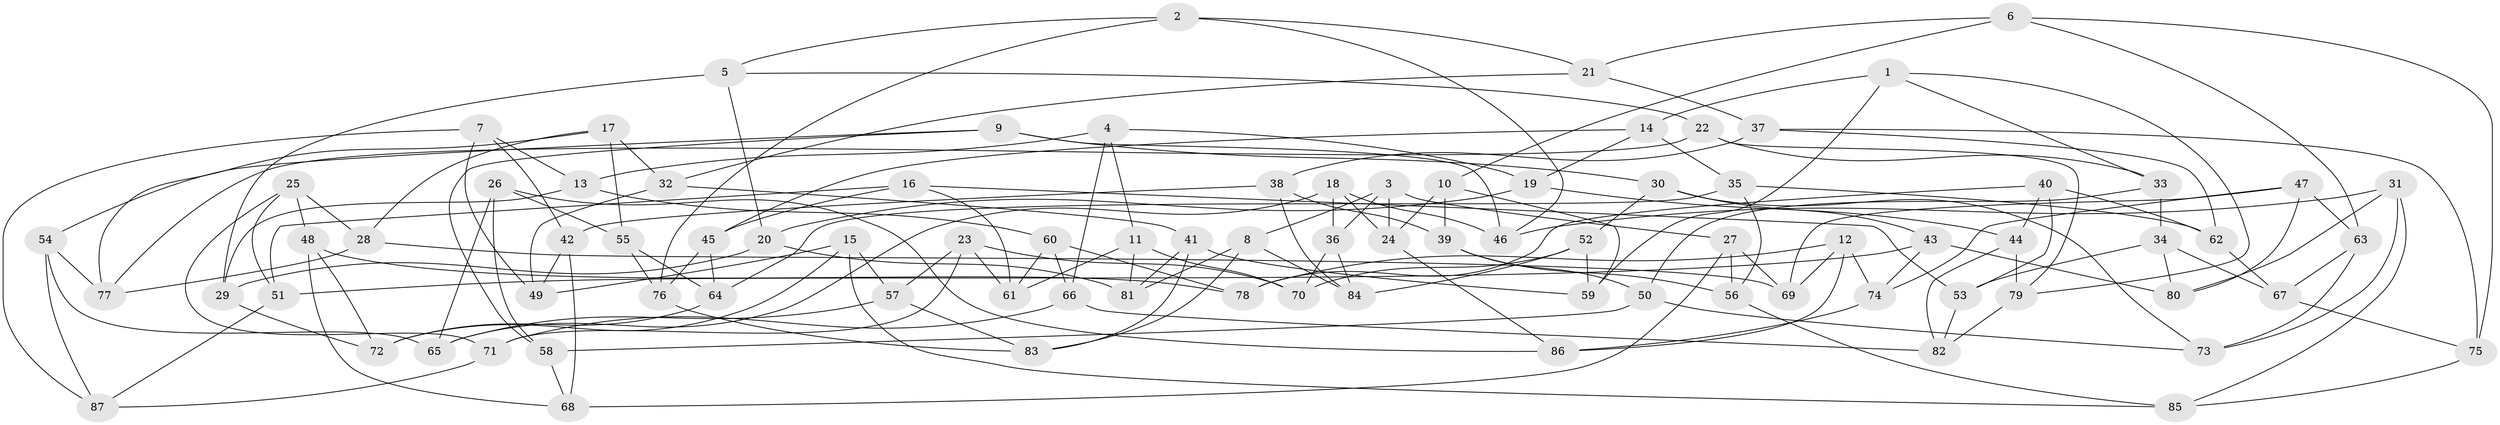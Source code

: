 // Generated by graph-tools (version 1.1) at 2025/02/03/09/25 03:02:56]
// undirected, 87 vertices, 174 edges
graph export_dot {
graph [start="1"]
  node [color=gray90,style=filled];
  1;
  2;
  3;
  4;
  5;
  6;
  7;
  8;
  9;
  10;
  11;
  12;
  13;
  14;
  15;
  16;
  17;
  18;
  19;
  20;
  21;
  22;
  23;
  24;
  25;
  26;
  27;
  28;
  29;
  30;
  31;
  32;
  33;
  34;
  35;
  36;
  37;
  38;
  39;
  40;
  41;
  42;
  43;
  44;
  45;
  46;
  47;
  48;
  49;
  50;
  51;
  52;
  53;
  54;
  55;
  56;
  57;
  58;
  59;
  60;
  61;
  62;
  63;
  64;
  65;
  66;
  67;
  68;
  69;
  70;
  71;
  72;
  73;
  74;
  75;
  76;
  77;
  78;
  79;
  80;
  81;
  82;
  83;
  84;
  85;
  86;
  87;
  1 -- 79;
  1 -- 59;
  1 -- 14;
  1 -- 33;
  2 -- 5;
  2 -- 76;
  2 -- 21;
  2 -- 46;
  3 -- 24;
  3 -- 36;
  3 -- 27;
  3 -- 8;
  4 -- 13;
  4 -- 11;
  4 -- 19;
  4 -- 66;
  5 -- 22;
  5 -- 29;
  5 -- 20;
  6 -- 10;
  6 -- 75;
  6 -- 21;
  6 -- 63;
  7 -- 49;
  7 -- 87;
  7 -- 13;
  7 -- 42;
  8 -- 84;
  8 -- 83;
  8 -- 81;
  9 -- 54;
  9 -- 46;
  9 -- 58;
  9 -- 30;
  10 -- 59;
  10 -- 39;
  10 -- 24;
  11 -- 70;
  11 -- 81;
  11 -- 61;
  12 -- 74;
  12 -- 69;
  12 -- 86;
  12 -- 78;
  13 -- 60;
  13 -- 29;
  14 -- 45;
  14 -- 19;
  14 -- 35;
  15 -- 85;
  15 -- 72;
  15 -- 49;
  15 -- 57;
  16 -- 61;
  16 -- 45;
  16 -- 53;
  16 -- 51;
  17 -- 55;
  17 -- 32;
  17 -- 77;
  17 -- 28;
  18 -- 24;
  18 -- 46;
  18 -- 65;
  18 -- 36;
  19 -- 44;
  19 -- 20;
  20 -- 29;
  20 -- 81;
  21 -- 37;
  21 -- 32;
  22 -- 79;
  22 -- 77;
  22 -- 33;
  23 -- 61;
  23 -- 70;
  23 -- 71;
  23 -- 57;
  24 -- 86;
  25 -- 48;
  25 -- 28;
  25 -- 71;
  25 -- 51;
  26 -- 58;
  26 -- 86;
  26 -- 65;
  26 -- 55;
  27 -- 69;
  27 -- 56;
  27 -- 68;
  28 -- 69;
  28 -- 77;
  29 -- 72;
  30 -- 43;
  30 -- 73;
  30 -- 52;
  31 -- 85;
  31 -- 73;
  31 -- 80;
  31 -- 46;
  32 -- 49;
  32 -- 41;
  33 -- 34;
  33 -- 50;
  34 -- 80;
  34 -- 67;
  34 -- 53;
  35 -- 62;
  35 -- 64;
  35 -- 56;
  36 -- 70;
  36 -- 84;
  37 -- 75;
  37 -- 38;
  37 -- 62;
  38 -- 39;
  38 -- 84;
  38 -- 42;
  39 -- 50;
  39 -- 56;
  40 -- 53;
  40 -- 78;
  40 -- 44;
  40 -- 62;
  41 -- 83;
  41 -- 59;
  41 -- 81;
  42 -- 68;
  42 -- 49;
  43 -- 80;
  43 -- 51;
  43 -- 74;
  44 -- 79;
  44 -- 82;
  45 -- 64;
  45 -- 76;
  47 -- 69;
  47 -- 63;
  47 -- 74;
  47 -- 80;
  48 -- 68;
  48 -- 78;
  48 -- 72;
  50 -- 58;
  50 -- 73;
  51 -- 87;
  52 -- 84;
  52 -- 59;
  52 -- 70;
  53 -- 82;
  54 -- 65;
  54 -- 77;
  54 -- 87;
  55 -- 64;
  55 -- 76;
  56 -- 85;
  57 -- 83;
  57 -- 65;
  58 -- 68;
  60 -- 78;
  60 -- 66;
  60 -- 61;
  62 -- 67;
  63 -- 67;
  63 -- 73;
  64 -- 72;
  66 -- 71;
  66 -- 82;
  67 -- 75;
  71 -- 87;
  74 -- 86;
  75 -- 85;
  76 -- 83;
  79 -- 82;
}
